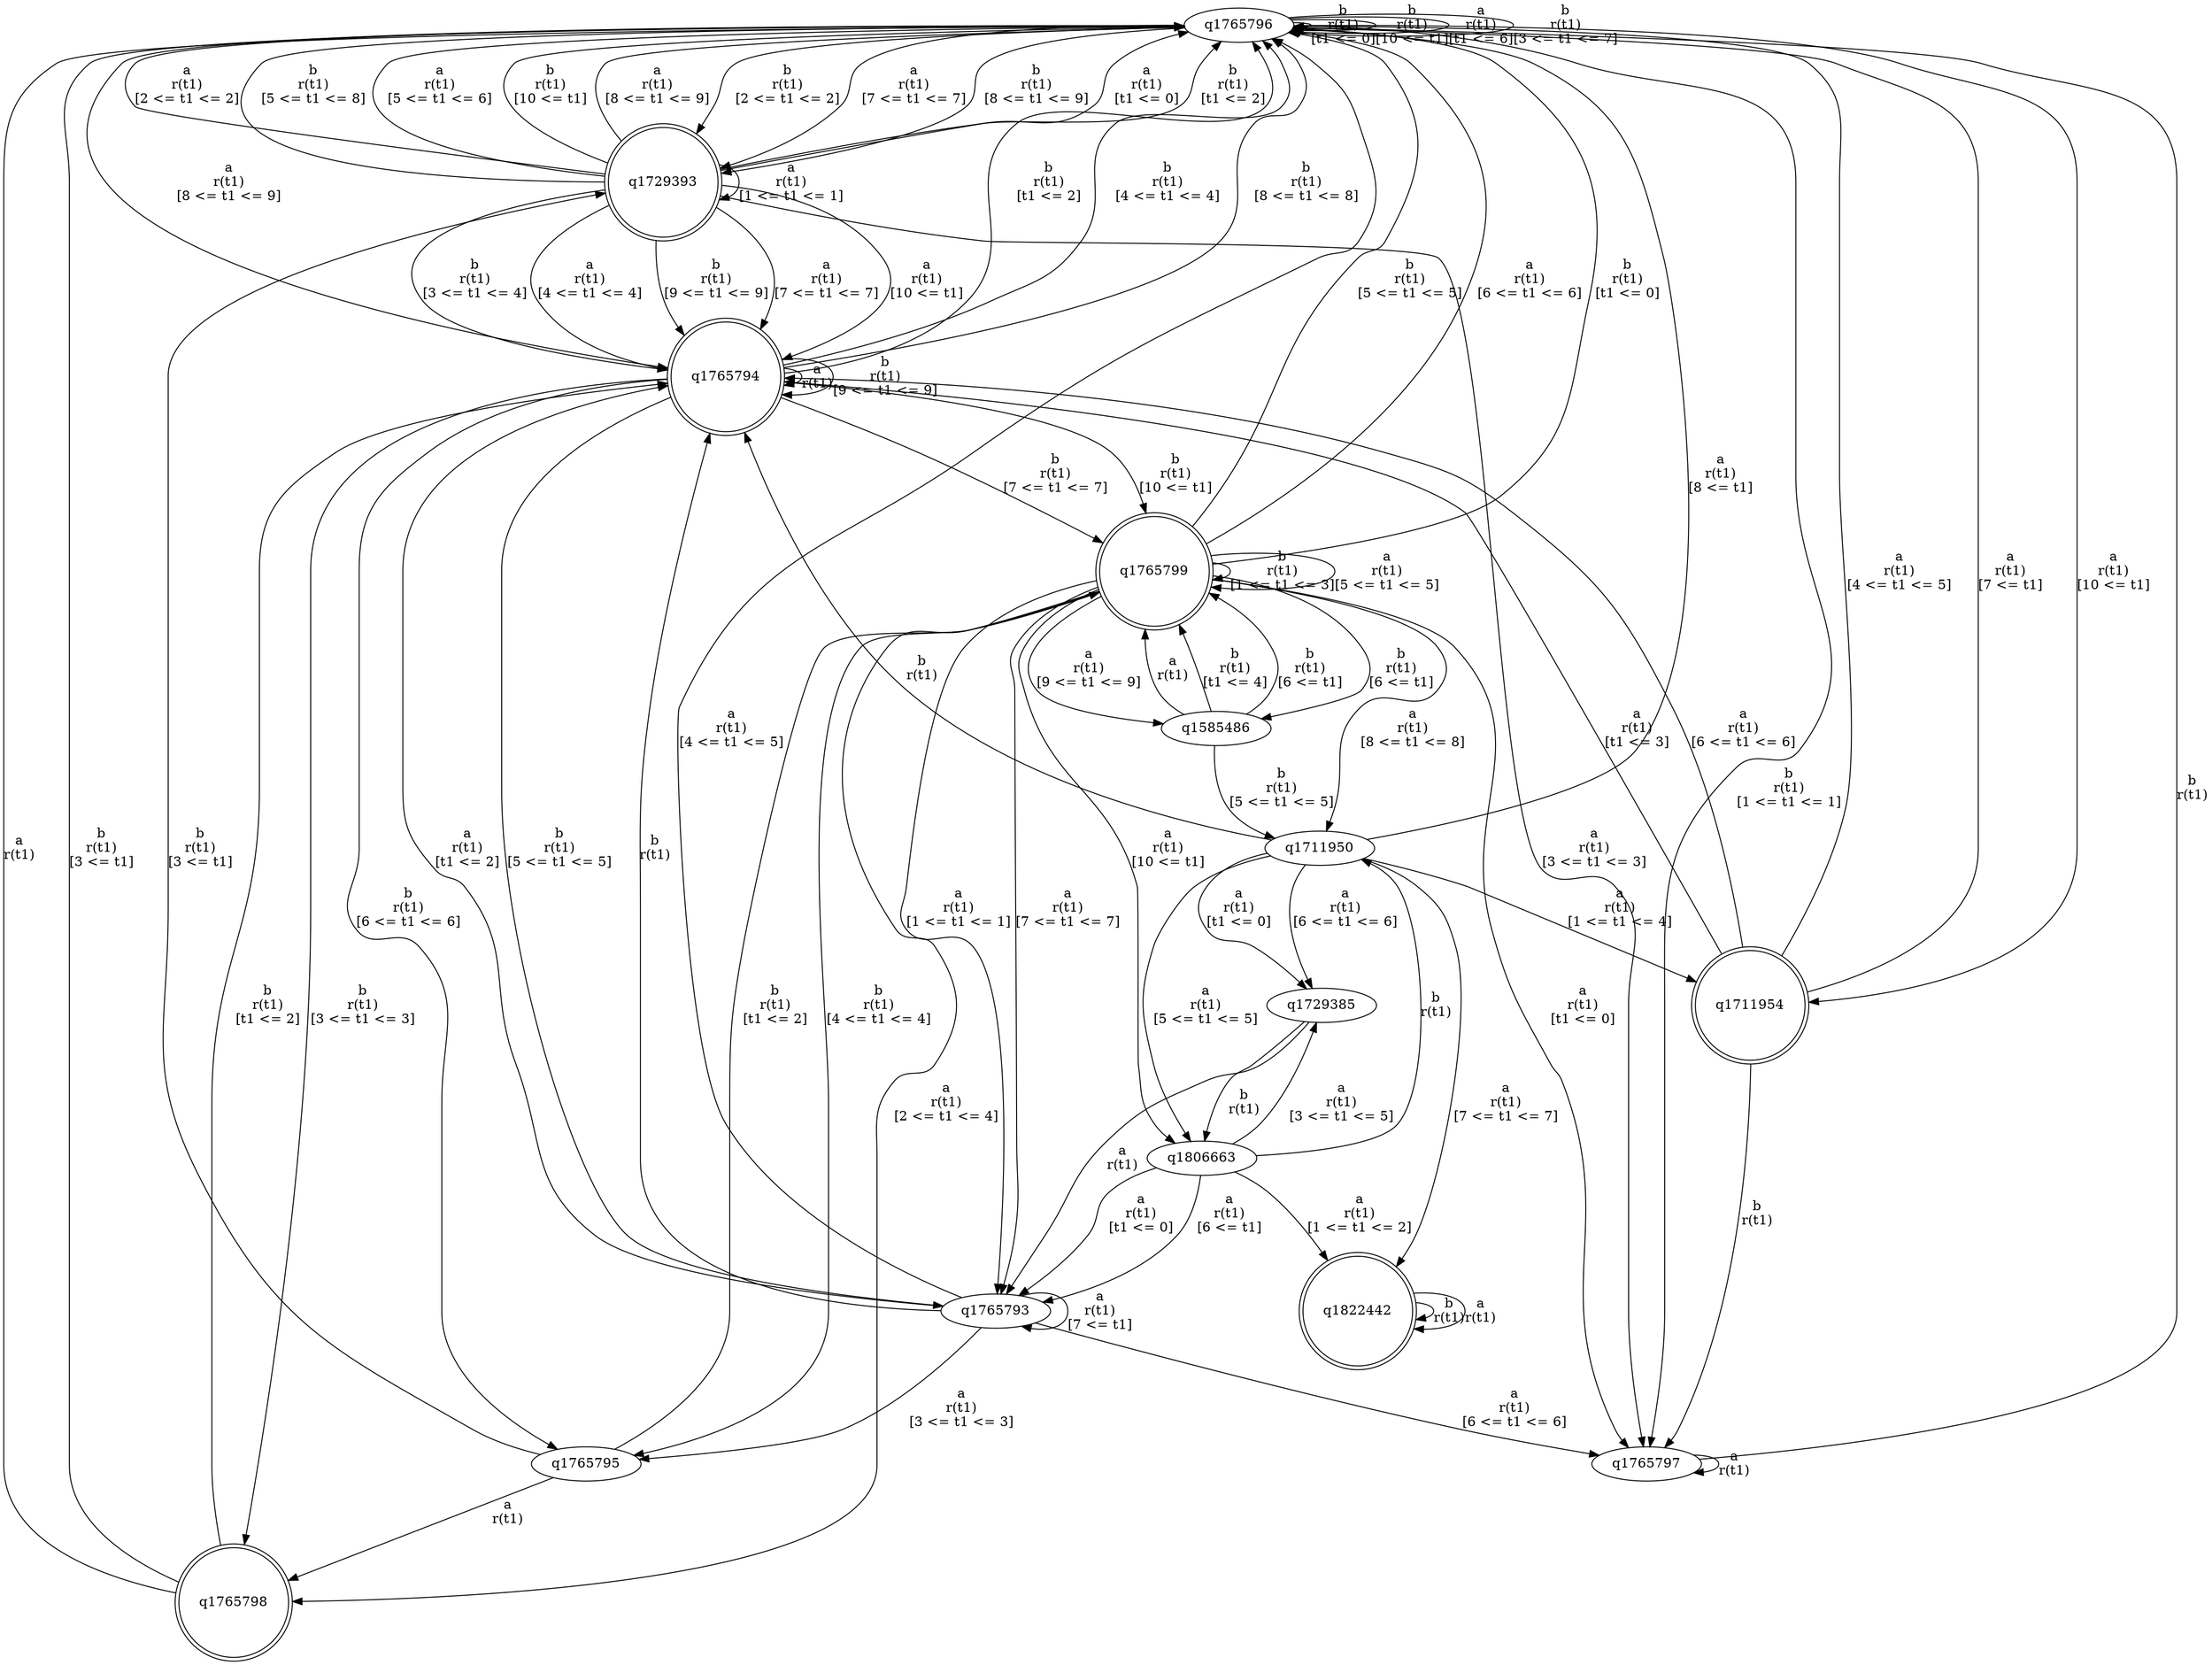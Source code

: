 digraph "tests_1/test95/solution101/solution_verwer" {
	q1765796[label=q1765796]
	q1765797[label=q1765797]
	q1729393[label=q1729393 shape=doublecircle]
	q1765794[label=q1765794 shape=doublecircle]
	q1765798[label=q1765798 shape=doublecircle]
	q1765793[label=q1765793]
	q1765795[label=q1765795]
	q1765799[label=q1765799 shape=doublecircle]
	q1711950[label=q1711950]
	q1729385[label=q1729385]
	q1806663[label=q1806663]
	q1822442[label=q1822442 shape=doublecircle]
	q1711954[label=q1711954 shape=doublecircle]
	q1585486[label=q1585486]
	q1765796 -> q1765796[label="b\nr(t1)\n[t1 <= 0]"]
	q1765796 -> q1765797[label="b\nr(t1)\n[1 <= t1 <= 1]"]
	q1765797 -> q1765796[label="b\nr(t1)\n"]
	q1765797 -> q1765797[label="a\nr(t1)\n"]
	q1765796 -> q1729393[label="b\nr(t1)\n[2 <= t1 <= 2]"]
	q1729393 -> q1765796[label="a\nr(t1)\n[t1 <= 0]"]
	q1729393 -> q1729393[label="a\nr(t1)\n[1 <= t1 <= 1]"]
	q1729393 -> q1765796[label="b\nr(t1)\n[t1 <= 2]"]
	q1729393 -> q1765796[label="a\nr(t1)\n[2 <= t1 <= 2]"]
	q1729393 -> q1765797[label="a\nr(t1)\n[3 <= t1 <= 3]"]
	q1729393 -> q1765794[label="a\nr(t1)\n[4 <= t1 <= 4]"]
	q1765794 -> q1765794[label="a\nr(t1)\n"]
	q1765794 -> q1765796[label="b\nr(t1)\n[t1 <= 2]"]
	q1765794 -> q1765798[label="b\nr(t1)\n[3 <= t1 <= 3]"]
	q1765798 -> q1765796[label="a\nr(t1)\n"]
	q1765798 -> q1765794[label="b\nr(t1)\n[t1 <= 2]"]
	q1765798 -> q1765796[label="b\nr(t1)\n[3 <= t1]"]
	q1765794 -> q1765796[label="b\nr(t1)\n[4 <= t1 <= 4]"]
	q1765794 -> q1765793[label="b\nr(t1)\n[5 <= t1 <= 5]"]
	q1765793 -> q1765794[label="b\nr(t1)\n"]
	q1765793 -> q1765796[label="a\nr(t1)\n[4 <= t1 <= 5]"]
	q1765793 -> q1765797[label="a\nr(t1)\n[6 <= t1 <= 6]"]
	q1765793 -> q1765793[label="a\nr(t1)\n[7 <= t1]"]
	q1765793 -> q1765794[label="a\nr(t1)\n[t1 <= 2]"]
	q1765793 -> q1765795[label="a\nr(t1)\n[3 <= t1 <= 3]"]
	q1765795 -> q1765798[label="a\nr(t1)\n"]
	q1765795 -> q1765799[label="b\nr(t1)\n[t1 <= 2]"]
	q1765799 -> q1765797[label="a\nr(t1)\n[t1 <= 0]"]
	q1765799 -> q1765796[label="b\nr(t1)\n[t1 <= 0]"]
	q1765799 -> q1765793[label="a\nr(t1)\n[1 <= t1 <= 1]"]
	q1765799 -> q1765799[label="b\nr(t1)\n[1 <= t1 <= 3]"]
	q1765799 -> q1765798[label="a\nr(t1)\n[2 <= t1 <= 4]"]
	q1765799 -> q1765795[label="b\nr(t1)\n[4 <= t1 <= 4]"]
	q1765799 -> q1765799[label="a\nr(t1)\n[5 <= t1 <= 5]"]
	q1765799 -> q1765796[label="b\nr(t1)\n[5 <= t1 <= 5]"]
	q1765799 -> q1765796[label="a\nr(t1)\n[6 <= t1 <= 6]"]
	q1765799 -> q1765793[label="a\nr(t1)\n[7 <= t1 <= 7]"]
	q1765799 -> q1711950[label="a\nr(t1)\n[8 <= t1 <= 8]"]
	q1711950 -> q1765794[label="b\nr(t1)\n"]
	q1711950 -> q1729385[label="a\nr(t1)\n[t1 <= 0]"]
	q1729385 -> q1806663[label="b\nr(t1)\n"]
	q1806663 -> q1711950[label="b\nr(t1)\n"]
	q1806663 -> q1729385[label="a\nr(t1)\n[3 <= t1 <= 5]"]
	q1806663 -> q1765793[label="a\nr(t1)\n[6 <= t1]"]
	q1806663 -> q1765793[label="a\nr(t1)\n[t1 <= 0]"]
	q1806663 -> q1822442[label="a\nr(t1)\n[1 <= t1 <= 2]"]
	q1822442 -> q1822442[label="b\nr(t1)\n"]
	q1822442 -> q1822442[label="a\nr(t1)\n"]
	q1729385 -> q1765793[label="a\nr(t1)\n"]
	q1711950 -> q1711954[label="a\nr(t1)\n[1 <= t1 <= 4]"]
	q1711954 -> q1765797[label="b\nr(t1)\n"]
	q1711954 -> q1765794[label="a\nr(t1)\n[t1 <= 3]"]
	q1711954 -> q1765796[label="a\nr(t1)\n[4 <= t1 <= 5]"]
	q1711954 -> q1765794[label="a\nr(t1)\n[6 <= t1 <= 6]"]
	q1711954 -> q1765796[label="a\nr(t1)\n[7 <= t1]"]
	q1711950 -> q1806663[label="a\nr(t1)\n[5 <= t1 <= 5]"]
	q1711950 -> q1765796[label="a\nr(t1)\n[8 <= t1]"]
	q1711950 -> q1729385[label="a\nr(t1)\n[6 <= t1 <= 6]"]
	q1711950 -> q1822442[label="a\nr(t1)\n[7 <= t1 <= 7]"]
	q1765799 -> q1585486[label="b\nr(t1)\n[6 <= t1]"]
	q1585486 -> q1765799[label="a\nr(t1)\n"]
	q1585486 -> q1765799[label="b\nr(t1)\n[t1 <= 4]"]
	q1585486 -> q1711950[label="b\nr(t1)\n[5 <= t1 <= 5]"]
	q1585486 -> q1765799[label="b\nr(t1)\n[6 <= t1]"]
	q1765799 -> q1585486[label="a\nr(t1)\n[9 <= t1 <= 9]"]
	q1765799 -> q1806663[label="a\nr(t1)\n[10 <= t1]"]
	q1765795 -> q1729393[label="b\nr(t1)\n[3 <= t1]"]
	q1765794 -> q1765795[label="b\nr(t1)\n[6 <= t1 <= 6]"]
	q1765794 -> q1765799[label="b\nr(t1)\n[7 <= t1 <= 7]"]
	q1765794 -> q1765796[label="b\nr(t1)\n[8 <= t1 <= 8]"]
	q1765794 -> q1765794[label="b\nr(t1)\n[9 <= t1 <= 9]"]
	q1765794 -> q1765799[label="b\nr(t1)\n[10 <= t1]"]
	q1729393 -> q1765796[label="b\nr(t1)\n[5 <= t1 <= 8]"]
	q1729393 -> q1765796[label="a\nr(t1)\n[5 <= t1 <= 6]"]
	q1729393 -> q1765794[label="b\nr(t1)\n[9 <= t1 <= 9]"]
	q1729393 -> q1765796[label="b\nr(t1)\n[10 <= t1]"]
	q1729393 -> q1765794[label="a\nr(t1)\n[7 <= t1 <= 7]"]
	q1729393 -> q1765794[label="a\nr(t1)\n[10 <= t1]"]
	q1729393 -> q1765796[label="a\nr(t1)\n[8 <= t1 <= 9]"]
	q1729393 -> q1765794[label="b\nr(t1)\n[3 <= t1 <= 4]"]
	q1765796 -> q1765796[label="b\nr(t1)\n[10 <= t1]"]
	q1765796 -> q1765796[label="a\nr(t1)\n[t1 <= 6]"]
	q1765796 -> q1729393[label="a\nr(t1)\n[7 <= t1 <= 7]"]
	q1765796 -> q1765796[label="b\nr(t1)\n[3 <= t1 <= 7]"]
	q1765796 -> q1711954[label="a\nr(t1)\n[10 <= t1]"]
	q1765796 -> q1729393[label="b\nr(t1)\n[8 <= t1 <= 9]"]
	q1765796 -> q1765794[label="a\nr(t1)\n[8 <= t1 <= 9]"]
}
